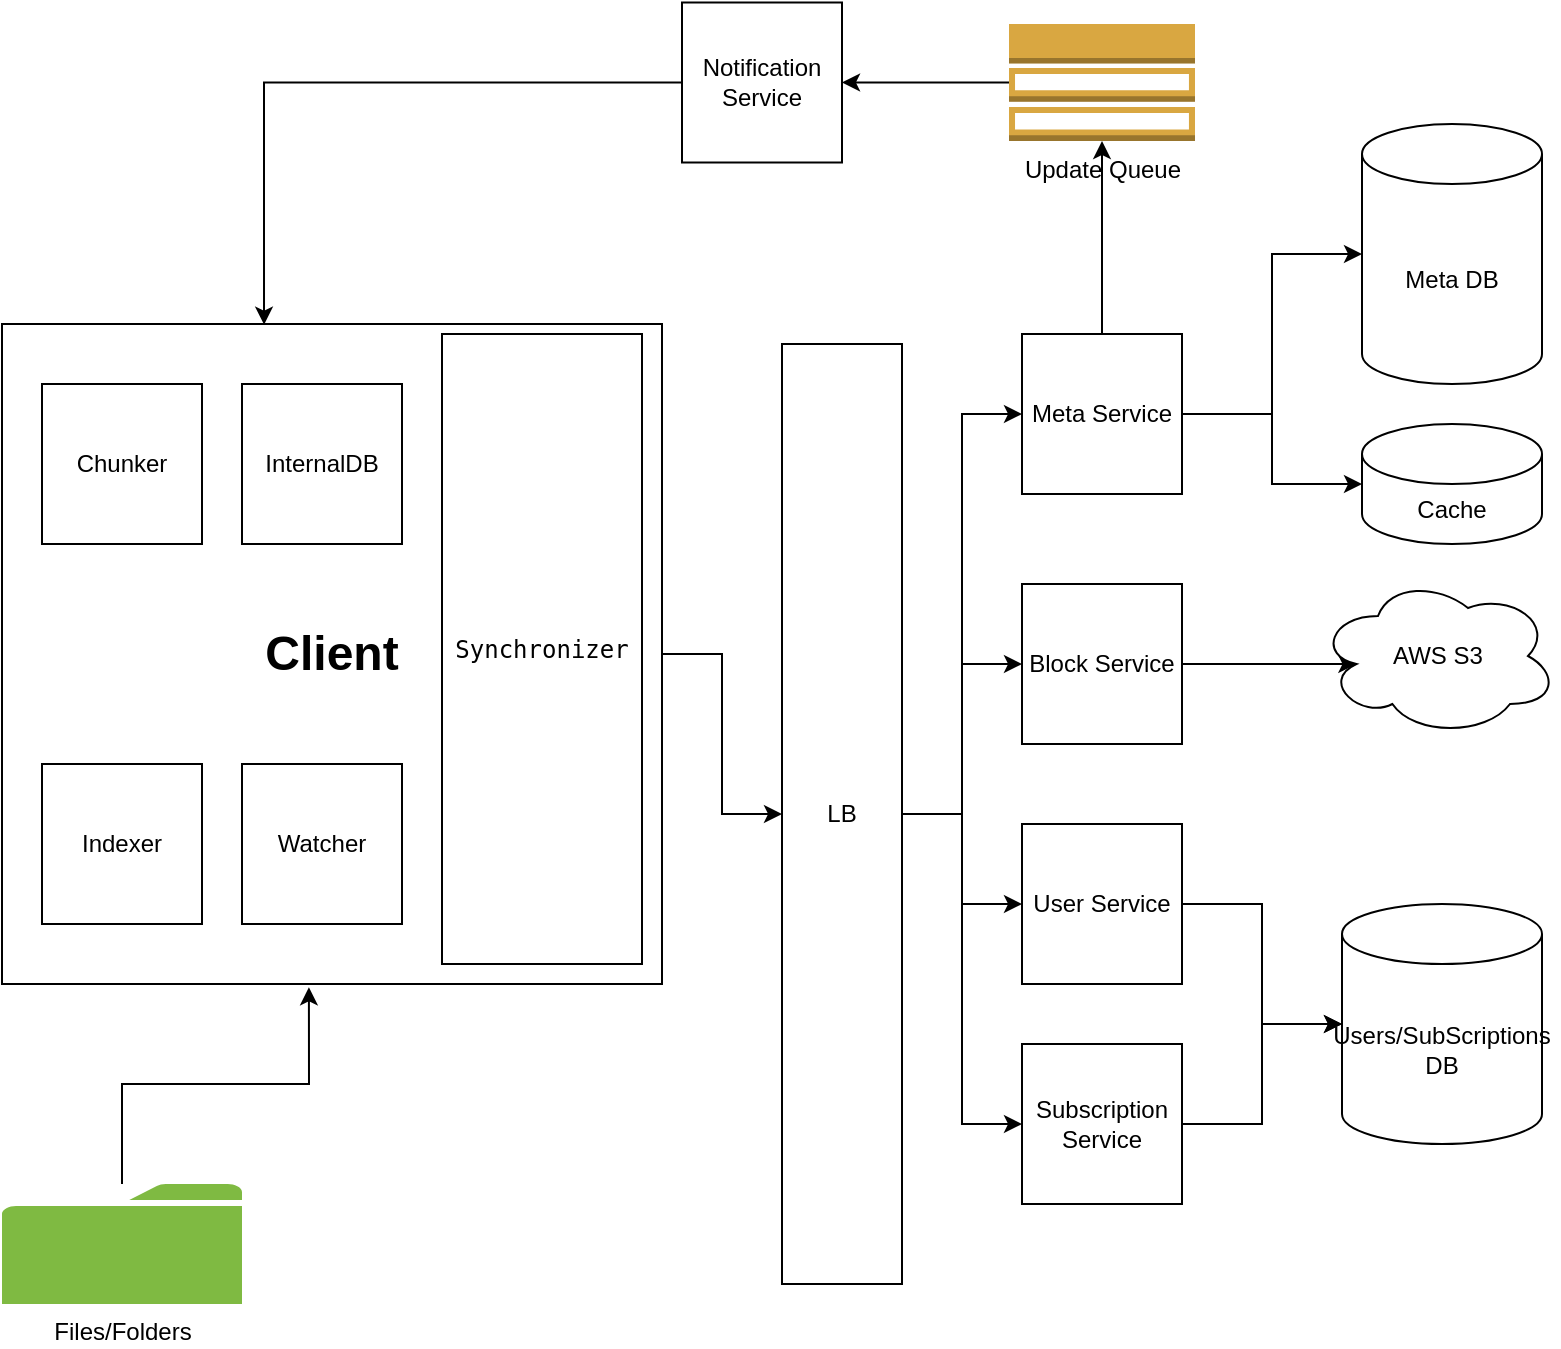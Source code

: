 <mxfile version="20.2.3" type="github">
  <diagram id="wSEB3fK-XeF4CPHWAN03" name="Page-1">
    <mxGraphModel dx="998" dy="1640" grid="1" gridSize="10" guides="1" tooltips="1" connect="1" arrows="1" fold="1" page="1" pageScale="1" pageWidth="850" pageHeight="1100" math="0" shadow="0">
      <root>
        <mxCell id="0" />
        <mxCell id="1" parent="0" />
        <mxCell id="wRP9L-mu9rGhEelxiZSA-36" style="edgeStyle=orthogonalEdgeStyle;rounded=0;orthogonalLoop=1;jettySize=auto;html=1;entryX=0.465;entryY=1.005;entryDx=0;entryDy=0;entryPerimeter=0;" edge="1" parent="1" source="wRP9L-mu9rGhEelxiZSA-1" target="wRP9L-mu9rGhEelxiZSA-2">
          <mxGeometry relative="1" as="geometry" />
        </mxCell>
        <mxCell id="wRP9L-mu9rGhEelxiZSA-1" value="Files/Folders" style="sketch=0;pointerEvents=1;shadow=0;dashed=0;html=1;strokeColor=none;labelPosition=center;verticalLabelPosition=bottom;verticalAlign=top;outlineConnect=0;align=center;shape=mxgraph.office.concepts.folder;fillColor=#7FBA42;" vertex="1" parent="1">
          <mxGeometry x="50" y="460" width="120" height="60" as="geometry" />
        </mxCell>
        <mxCell id="wRP9L-mu9rGhEelxiZSA-10" style="edgeStyle=orthogonalEdgeStyle;rounded=0;orthogonalLoop=1;jettySize=auto;html=1;exitX=1;exitY=0.5;exitDx=0;exitDy=0;entryX=0;entryY=0.5;entryDx=0;entryDy=0;" edge="1" parent="1" source="wRP9L-mu9rGhEelxiZSA-2" target="wRP9L-mu9rGhEelxiZSA-11">
          <mxGeometry relative="1" as="geometry">
            <mxPoint x="360" y="155" as="targetPoint" />
          </mxGeometry>
        </mxCell>
        <mxCell id="wRP9L-mu9rGhEelxiZSA-2" value="&lt;h1&gt;&lt;b&gt;Client&lt;/b&gt;&lt;/h1&gt;" style="whiteSpace=wrap;html=1;aspect=fixed;" vertex="1" parent="1">
          <mxGeometry x="50" y="30" width="330" height="330" as="geometry" />
        </mxCell>
        <mxCell id="wRP9L-mu9rGhEelxiZSA-4" value="Chunker" style="whiteSpace=wrap;html=1;aspect=fixed;" vertex="1" parent="1">
          <mxGeometry x="70" y="60" width="80" height="80" as="geometry" />
        </mxCell>
        <mxCell id="wRP9L-mu9rGhEelxiZSA-5" value="InternalDB" style="whiteSpace=wrap;html=1;aspect=fixed;" vertex="1" parent="1">
          <mxGeometry x="170" y="60" width="80" height="80" as="geometry" />
        </mxCell>
        <mxCell id="wRP9L-mu9rGhEelxiZSA-6" value="Indexer" style="whiteSpace=wrap;html=1;aspect=fixed;" vertex="1" parent="1">
          <mxGeometry x="70" y="250" width="80" height="80" as="geometry" />
        </mxCell>
        <mxCell id="wRP9L-mu9rGhEelxiZSA-7" value="Watcher" style="whiteSpace=wrap;html=1;aspect=fixed;" vertex="1" parent="1">
          <mxGeometry x="170" y="250" width="80" height="80" as="geometry" />
        </mxCell>
        <mxCell id="wRP9L-mu9rGhEelxiZSA-17" style="edgeStyle=orthogonalEdgeStyle;rounded=0;orthogonalLoop=1;jettySize=auto;html=1;entryX=0;entryY=0.5;entryDx=0;entryDy=0;" edge="1" parent="1" source="wRP9L-mu9rGhEelxiZSA-11" target="wRP9L-mu9rGhEelxiZSA-14">
          <mxGeometry relative="1" as="geometry" />
        </mxCell>
        <mxCell id="wRP9L-mu9rGhEelxiZSA-19" style="edgeStyle=orthogonalEdgeStyle;rounded=0;orthogonalLoop=1;jettySize=auto;html=1;exitX=1;exitY=0.5;exitDx=0;exitDy=0;entryX=0;entryY=0.5;entryDx=0;entryDy=0;" edge="1" parent="1" source="wRP9L-mu9rGhEelxiZSA-11" target="wRP9L-mu9rGhEelxiZSA-15">
          <mxGeometry relative="1" as="geometry" />
        </mxCell>
        <mxCell id="wRP9L-mu9rGhEelxiZSA-20" style="edgeStyle=orthogonalEdgeStyle;rounded=0;orthogonalLoop=1;jettySize=auto;html=1;exitX=1;exitY=0.5;exitDx=0;exitDy=0;entryX=0;entryY=0.5;entryDx=0;entryDy=0;" edge="1" parent="1" source="wRP9L-mu9rGhEelxiZSA-11" target="wRP9L-mu9rGhEelxiZSA-16">
          <mxGeometry relative="1" as="geometry" />
        </mxCell>
        <mxCell id="wRP9L-mu9rGhEelxiZSA-21" style="edgeStyle=orthogonalEdgeStyle;rounded=0;orthogonalLoop=1;jettySize=auto;html=1;exitX=1;exitY=0.5;exitDx=0;exitDy=0;" edge="1" parent="1" source="wRP9L-mu9rGhEelxiZSA-11" target="wRP9L-mu9rGhEelxiZSA-13">
          <mxGeometry relative="1" as="geometry" />
        </mxCell>
        <mxCell id="wRP9L-mu9rGhEelxiZSA-11" value="LB" style="rounded=0;whiteSpace=wrap;html=1;" vertex="1" parent="1">
          <mxGeometry x="440" y="40" width="60" height="470" as="geometry" />
        </mxCell>
        <mxCell id="wRP9L-mu9rGhEelxiZSA-12" value="&lt;pre&gt;Synchronizer&lt;/pre&gt;" style="rounded=0;whiteSpace=wrap;html=1;" vertex="1" parent="1">
          <mxGeometry x="270" y="35" width="100" height="315" as="geometry" />
        </mxCell>
        <mxCell id="wRP9L-mu9rGhEelxiZSA-28" style="edgeStyle=orthogonalEdgeStyle;rounded=0;orthogonalLoop=1;jettySize=auto;html=1;exitX=1;exitY=0.5;exitDx=0;exitDy=0;entryX=0;entryY=0.5;entryDx=0;entryDy=0;entryPerimeter=0;" edge="1" parent="1" source="wRP9L-mu9rGhEelxiZSA-13" target="wRP9L-mu9rGhEelxiZSA-27">
          <mxGeometry relative="1" as="geometry" />
        </mxCell>
        <mxCell id="wRP9L-mu9rGhEelxiZSA-30" style="edgeStyle=orthogonalEdgeStyle;rounded=0;orthogonalLoop=1;jettySize=auto;html=1;exitX=1;exitY=0.5;exitDx=0;exitDy=0;entryX=0;entryY=0.5;entryDx=0;entryDy=0;entryPerimeter=0;" edge="1" parent="1" source="wRP9L-mu9rGhEelxiZSA-13" target="wRP9L-mu9rGhEelxiZSA-29">
          <mxGeometry relative="1" as="geometry" />
        </mxCell>
        <mxCell id="wRP9L-mu9rGhEelxiZSA-33" style="edgeStyle=orthogonalEdgeStyle;rounded=0;orthogonalLoop=1;jettySize=auto;html=1;exitX=0.5;exitY=0;exitDx=0;exitDy=0;entryX=0.5;entryY=1;entryDx=0;entryDy=0;entryPerimeter=0;" edge="1" parent="1" source="wRP9L-mu9rGhEelxiZSA-13" target="wRP9L-mu9rGhEelxiZSA-31">
          <mxGeometry relative="1" as="geometry" />
        </mxCell>
        <mxCell id="wRP9L-mu9rGhEelxiZSA-13" value="Meta Service" style="whiteSpace=wrap;html=1;aspect=fixed;" vertex="1" parent="1">
          <mxGeometry x="560" y="35" width="80" height="80" as="geometry" />
        </mxCell>
        <mxCell id="wRP9L-mu9rGhEelxiZSA-26" style="edgeStyle=orthogonalEdgeStyle;rounded=0;orthogonalLoop=1;jettySize=auto;html=1;exitX=1;exitY=0.5;exitDx=0;exitDy=0;entryX=0.16;entryY=0.55;entryDx=0;entryDy=0;entryPerimeter=0;" edge="1" parent="1" source="wRP9L-mu9rGhEelxiZSA-14" target="wRP9L-mu9rGhEelxiZSA-25">
          <mxGeometry relative="1" as="geometry" />
        </mxCell>
        <mxCell id="wRP9L-mu9rGhEelxiZSA-14" value="Block Service" style="whiteSpace=wrap;html=1;aspect=fixed;" vertex="1" parent="1">
          <mxGeometry x="560" y="160" width="80" height="80" as="geometry" />
        </mxCell>
        <mxCell id="wRP9L-mu9rGhEelxiZSA-23" style="edgeStyle=orthogonalEdgeStyle;rounded=0;orthogonalLoop=1;jettySize=auto;html=1;entryX=0;entryY=0.5;entryDx=0;entryDy=0;entryPerimeter=0;" edge="1" parent="1" source="wRP9L-mu9rGhEelxiZSA-15" target="wRP9L-mu9rGhEelxiZSA-22">
          <mxGeometry relative="1" as="geometry" />
        </mxCell>
        <mxCell id="wRP9L-mu9rGhEelxiZSA-15" value="User Service" style="whiteSpace=wrap;html=1;aspect=fixed;" vertex="1" parent="1">
          <mxGeometry x="560" y="280" width="80" height="80" as="geometry" />
        </mxCell>
        <mxCell id="wRP9L-mu9rGhEelxiZSA-24" style="edgeStyle=orthogonalEdgeStyle;rounded=0;orthogonalLoop=1;jettySize=auto;html=1;entryX=0;entryY=0.5;entryDx=0;entryDy=0;entryPerimeter=0;" edge="1" parent="1" source="wRP9L-mu9rGhEelxiZSA-16" target="wRP9L-mu9rGhEelxiZSA-22">
          <mxGeometry relative="1" as="geometry" />
        </mxCell>
        <mxCell id="wRP9L-mu9rGhEelxiZSA-16" value="Subscription Service" style="whiteSpace=wrap;html=1;aspect=fixed;" vertex="1" parent="1">
          <mxGeometry x="560" y="390" width="80" height="80" as="geometry" />
        </mxCell>
        <mxCell id="wRP9L-mu9rGhEelxiZSA-22" value="Users/SubScriptions DB" style="shape=cylinder3;whiteSpace=wrap;html=1;boundedLbl=1;backgroundOutline=1;size=15;" vertex="1" parent="1">
          <mxGeometry x="720" y="320" width="100" height="120" as="geometry" />
        </mxCell>
        <mxCell id="wRP9L-mu9rGhEelxiZSA-25" value="AWS S3" style="ellipse;shape=cloud;whiteSpace=wrap;html=1;" vertex="1" parent="1">
          <mxGeometry x="708" y="156" width="120" height="80" as="geometry" />
        </mxCell>
        <mxCell id="wRP9L-mu9rGhEelxiZSA-27" value="Cache" style="shape=cylinder3;whiteSpace=wrap;html=1;boundedLbl=1;backgroundOutline=1;size=15;" vertex="1" parent="1">
          <mxGeometry x="730" y="80" width="90" height="60" as="geometry" />
        </mxCell>
        <mxCell id="wRP9L-mu9rGhEelxiZSA-29" value="Meta DB" style="shape=cylinder3;whiteSpace=wrap;html=1;boundedLbl=1;backgroundOutline=1;size=15;" vertex="1" parent="1">
          <mxGeometry x="730" y="-70" width="90" height="130" as="geometry" />
        </mxCell>
        <mxCell id="wRP9L-mu9rGhEelxiZSA-34" style="edgeStyle=orthogonalEdgeStyle;rounded=0;orthogonalLoop=1;jettySize=auto;html=1;exitX=0;exitY=0.5;exitDx=0;exitDy=0;exitPerimeter=0;" edge="1" parent="1" source="wRP9L-mu9rGhEelxiZSA-31" target="wRP9L-mu9rGhEelxiZSA-32">
          <mxGeometry relative="1" as="geometry" />
        </mxCell>
        <mxCell id="wRP9L-mu9rGhEelxiZSA-31" value="Update Queue" style="outlineConnect=0;dashed=0;verticalLabelPosition=bottom;verticalAlign=top;align=center;html=1;shape=mxgraph.aws3.topic_2;fillColor=#D9A741;gradientColor=none;" vertex="1" parent="1">
          <mxGeometry x="553.5" y="-120" width="93" height="58.5" as="geometry" />
        </mxCell>
        <mxCell id="wRP9L-mu9rGhEelxiZSA-35" style="edgeStyle=orthogonalEdgeStyle;rounded=0;orthogonalLoop=1;jettySize=auto;html=1;entryX=0.397;entryY=0.001;entryDx=0;entryDy=0;entryPerimeter=0;" edge="1" parent="1" source="wRP9L-mu9rGhEelxiZSA-32" target="wRP9L-mu9rGhEelxiZSA-2">
          <mxGeometry relative="1" as="geometry" />
        </mxCell>
        <mxCell id="wRP9L-mu9rGhEelxiZSA-32" value="Notification Service" style="whiteSpace=wrap;html=1;aspect=fixed;" vertex="1" parent="1">
          <mxGeometry x="390" y="-130.75" width="80" height="80" as="geometry" />
        </mxCell>
      </root>
    </mxGraphModel>
  </diagram>
</mxfile>
